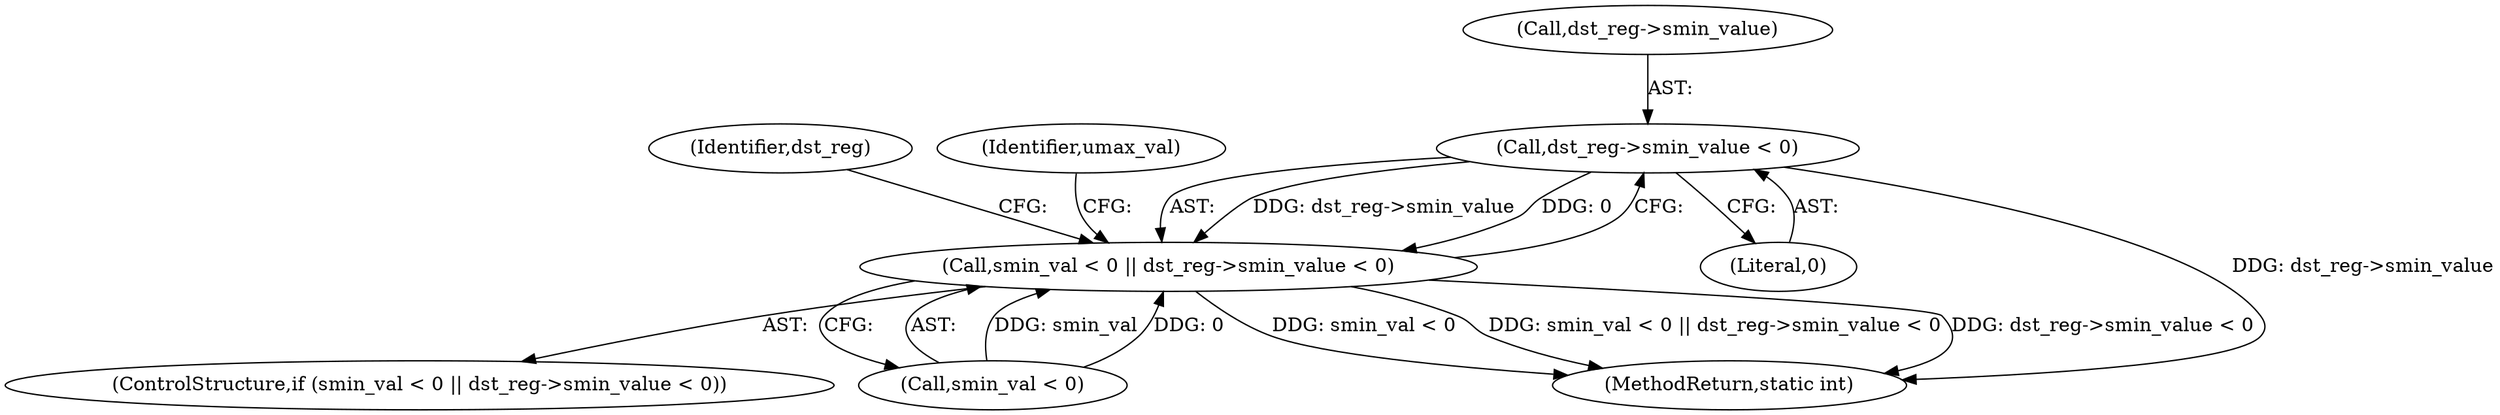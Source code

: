 digraph "0_linux_4374f256ce8182019353c0c639bb8d0695b4c941@pointer" {
"1000379" [label="(Call,dst_reg->smin_value < 0)"];
"1000375" [label="(Call,smin_val < 0 || dst_reg->smin_value < 0)"];
"1000379" [label="(Call,dst_reg->smin_value < 0)"];
"1000383" [label="(Literal,0)"];
"1000386" [label="(Identifier,dst_reg)"];
"1000380" [label="(Call,dst_reg->smin_value)"];
"1000376" [label="(Call,smin_val < 0)"];
"1000375" [label="(Call,smin_val < 0 || dst_reg->smin_value < 0)"];
"1000374" [label="(ControlStructure,if (smin_val < 0 || dst_reg->smin_value < 0))"];
"1000393" [label="(Identifier,umax_val)"];
"1000801" [label="(MethodReturn,static int)"];
"1000379" -> "1000375"  [label="AST: "];
"1000379" -> "1000383"  [label="CFG: "];
"1000380" -> "1000379"  [label="AST: "];
"1000383" -> "1000379"  [label="AST: "];
"1000375" -> "1000379"  [label="CFG: "];
"1000379" -> "1000801"  [label="DDG: dst_reg->smin_value"];
"1000379" -> "1000375"  [label="DDG: dst_reg->smin_value"];
"1000379" -> "1000375"  [label="DDG: 0"];
"1000375" -> "1000374"  [label="AST: "];
"1000375" -> "1000376"  [label="CFG: "];
"1000376" -> "1000375"  [label="AST: "];
"1000386" -> "1000375"  [label="CFG: "];
"1000393" -> "1000375"  [label="CFG: "];
"1000375" -> "1000801"  [label="DDG: smin_val < 0"];
"1000375" -> "1000801"  [label="DDG: smin_val < 0 || dst_reg->smin_value < 0"];
"1000375" -> "1000801"  [label="DDG: dst_reg->smin_value < 0"];
"1000376" -> "1000375"  [label="DDG: smin_val"];
"1000376" -> "1000375"  [label="DDG: 0"];
}
